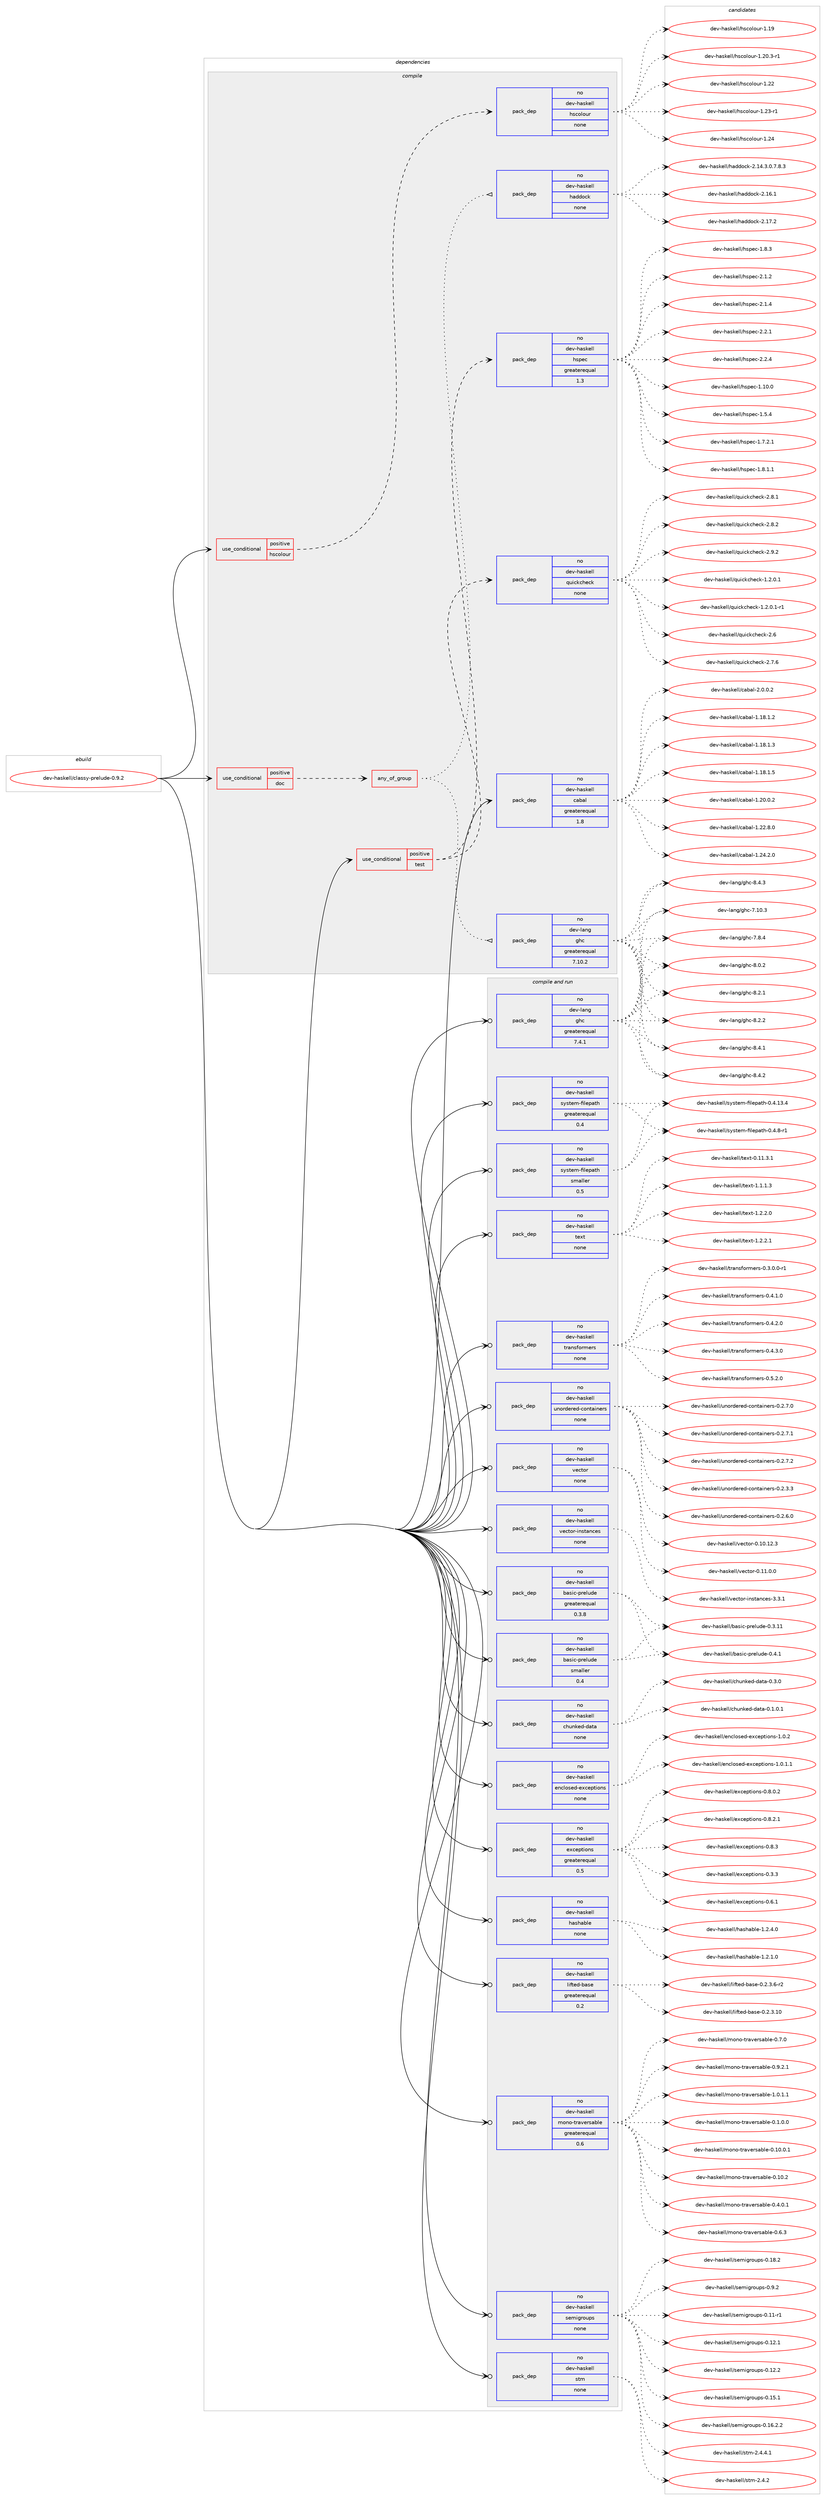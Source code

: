 digraph prolog {

# *************
# Graph options
# *************

newrank=true;
concentrate=true;
compound=true;
graph [rankdir=LR,fontname=Helvetica,fontsize=10,ranksep=1.5];#, ranksep=2.5, nodesep=0.2];
edge  [arrowhead=vee];
node  [fontname=Helvetica,fontsize=10];

# **********
# The ebuild
# **********

subgraph cluster_leftcol {
color=gray;
rank=same;
label=<<i>ebuild</i>>;
id [label="dev-haskell/classy-prelude-0.9.2", color=red, width=4, href="../dev-haskell/classy-prelude-0.9.2.svg"];
}

# ****************
# The dependencies
# ****************

subgraph cluster_midcol {
color=gray;
label=<<i>dependencies</i>>;
subgraph cluster_compile {
fillcolor="#eeeeee";
style=filled;
label=<<i>compile</i>>;
subgraph cond358997 {
dependency1328866 [label=<<TABLE BORDER="0" CELLBORDER="1" CELLSPACING="0" CELLPADDING="4"><TR><TD ROWSPAN="3" CELLPADDING="10">use_conditional</TD></TR><TR><TD>positive</TD></TR><TR><TD>doc</TD></TR></TABLE>>, shape=none, color=red];
subgraph any20664 {
dependency1328867 [label=<<TABLE BORDER="0" CELLBORDER="1" CELLSPACING="0" CELLPADDING="4"><TR><TD CELLPADDING="10">any_of_group</TD></TR></TABLE>>, shape=none, color=red];subgraph pack948653 {
dependency1328868 [label=<<TABLE BORDER="0" CELLBORDER="1" CELLSPACING="0" CELLPADDING="4" WIDTH="220"><TR><TD ROWSPAN="6" CELLPADDING="30">pack_dep</TD></TR><TR><TD WIDTH="110">no</TD></TR><TR><TD>dev-haskell</TD></TR><TR><TD>haddock</TD></TR><TR><TD>none</TD></TR><TR><TD></TD></TR></TABLE>>, shape=none, color=blue];
}
dependency1328867:e -> dependency1328868:w [weight=20,style="dotted",arrowhead="oinv"];
subgraph pack948654 {
dependency1328869 [label=<<TABLE BORDER="0" CELLBORDER="1" CELLSPACING="0" CELLPADDING="4" WIDTH="220"><TR><TD ROWSPAN="6" CELLPADDING="30">pack_dep</TD></TR><TR><TD WIDTH="110">no</TD></TR><TR><TD>dev-lang</TD></TR><TR><TD>ghc</TD></TR><TR><TD>greaterequal</TD></TR><TR><TD>7.10.2</TD></TR></TABLE>>, shape=none, color=blue];
}
dependency1328867:e -> dependency1328869:w [weight=20,style="dotted",arrowhead="oinv"];
}
dependency1328866:e -> dependency1328867:w [weight=20,style="dashed",arrowhead="vee"];
}
id:e -> dependency1328866:w [weight=20,style="solid",arrowhead="vee"];
subgraph cond358998 {
dependency1328870 [label=<<TABLE BORDER="0" CELLBORDER="1" CELLSPACING="0" CELLPADDING="4"><TR><TD ROWSPAN="3" CELLPADDING="10">use_conditional</TD></TR><TR><TD>positive</TD></TR><TR><TD>hscolour</TD></TR></TABLE>>, shape=none, color=red];
subgraph pack948655 {
dependency1328871 [label=<<TABLE BORDER="0" CELLBORDER="1" CELLSPACING="0" CELLPADDING="4" WIDTH="220"><TR><TD ROWSPAN="6" CELLPADDING="30">pack_dep</TD></TR><TR><TD WIDTH="110">no</TD></TR><TR><TD>dev-haskell</TD></TR><TR><TD>hscolour</TD></TR><TR><TD>none</TD></TR><TR><TD></TD></TR></TABLE>>, shape=none, color=blue];
}
dependency1328870:e -> dependency1328871:w [weight=20,style="dashed",arrowhead="vee"];
}
id:e -> dependency1328870:w [weight=20,style="solid",arrowhead="vee"];
subgraph cond358999 {
dependency1328872 [label=<<TABLE BORDER="0" CELLBORDER="1" CELLSPACING="0" CELLPADDING="4"><TR><TD ROWSPAN="3" CELLPADDING="10">use_conditional</TD></TR><TR><TD>positive</TD></TR><TR><TD>test</TD></TR></TABLE>>, shape=none, color=red];
subgraph pack948656 {
dependency1328873 [label=<<TABLE BORDER="0" CELLBORDER="1" CELLSPACING="0" CELLPADDING="4" WIDTH="220"><TR><TD ROWSPAN="6" CELLPADDING="30">pack_dep</TD></TR><TR><TD WIDTH="110">no</TD></TR><TR><TD>dev-haskell</TD></TR><TR><TD>hspec</TD></TR><TR><TD>greaterequal</TD></TR><TR><TD>1.3</TD></TR></TABLE>>, shape=none, color=blue];
}
dependency1328872:e -> dependency1328873:w [weight=20,style="dashed",arrowhead="vee"];
subgraph pack948657 {
dependency1328874 [label=<<TABLE BORDER="0" CELLBORDER="1" CELLSPACING="0" CELLPADDING="4" WIDTH="220"><TR><TD ROWSPAN="6" CELLPADDING="30">pack_dep</TD></TR><TR><TD WIDTH="110">no</TD></TR><TR><TD>dev-haskell</TD></TR><TR><TD>quickcheck</TD></TR><TR><TD>none</TD></TR><TR><TD></TD></TR></TABLE>>, shape=none, color=blue];
}
dependency1328872:e -> dependency1328874:w [weight=20,style="dashed",arrowhead="vee"];
}
id:e -> dependency1328872:w [weight=20,style="solid",arrowhead="vee"];
subgraph pack948658 {
dependency1328875 [label=<<TABLE BORDER="0" CELLBORDER="1" CELLSPACING="0" CELLPADDING="4" WIDTH="220"><TR><TD ROWSPAN="6" CELLPADDING="30">pack_dep</TD></TR><TR><TD WIDTH="110">no</TD></TR><TR><TD>dev-haskell</TD></TR><TR><TD>cabal</TD></TR><TR><TD>greaterequal</TD></TR><TR><TD>1.8</TD></TR></TABLE>>, shape=none, color=blue];
}
id:e -> dependency1328875:w [weight=20,style="solid",arrowhead="vee"];
}
subgraph cluster_compileandrun {
fillcolor="#eeeeee";
style=filled;
label=<<i>compile and run</i>>;
subgraph pack948659 {
dependency1328876 [label=<<TABLE BORDER="0" CELLBORDER="1" CELLSPACING="0" CELLPADDING="4" WIDTH="220"><TR><TD ROWSPAN="6" CELLPADDING="30">pack_dep</TD></TR><TR><TD WIDTH="110">no</TD></TR><TR><TD>dev-haskell</TD></TR><TR><TD>basic-prelude</TD></TR><TR><TD>greaterequal</TD></TR><TR><TD>0.3.8</TD></TR></TABLE>>, shape=none, color=blue];
}
id:e -> dependency1328876:w [weight=20,style="solid",arrowhead="odotvee"];
subgraph pack948660 {
dependency1328877 [label=<<TABLE BORDER="0" CELLBORDER="1" CELLSPACING="0" CELLPADDING="4" WIDTH="220"><TR><TD ROWSPAN="6" CELLPADDING="30">pack_dep</TD></TR><TR><TD WIDTH="110">no</TD></TR><TR><TD>dev-haskell</TD></TR><TR><TD>basic-prelude</TD></TR><TR><TD>smaller</TD></TR><TR><TD>0.4</TD></TR></TABLE>>, shape=none, color=blue];
}
id:e -> dependency1328877:w [weight=20,style="solid",arrowhead="odotvee"];
subgraph pack948661 {
dependency1328878 [label=<<TABLE BORDER="0" CELLBORDER="1" CELLSPACING="0" CELLPADDING="4" WIDTH="220"><TR><TD ROWSPAN="6" CELLPADDING="30">pack_dep</TD></TR><TR><TD WIDTH="110">no</TD></TR><TR><TD>dev-haskell</TD></TR><TR><TD>chunked-data</TD></TR><TR><TD>none</TD></TR><TR><TD></TD></TR></TABLE>>, shape=none, color=blue];
}
id:e -> dependency1328878:w [weight=20,style="solid",arrowhead="odotvee"];
subgraph pack948662 {
dependency1328879 [label=<<TABLE BORDER="0" CELLBORDER="1" CELLSPACING="0" CELLPADDING="4" WIDTH="220"><TR><TD ROWSPAN="6" CELLPADDING="30">pack_dep</TD></TR><TR><TD WIDTH="110">no</TD></TR><TR><TD>dev-haskell</TD></TR><TR><TD>enclosed-exceptions</TD></TR><TR><TD>none</TD></TR><TR><TD></TD></TR></TABLE>>, shape=none, color=blue];
}
id:e -> dependency1328879:w [weight=20,style="solid",arrowhead="odotvee"];
subgraph pack948663 {
dependency1328880 [label=<<TABLE BORDER="0" CELLBORDER="1" CELLSPACING="0" CELLPADDING="4" WIDTH="220"><TR><TD ROWSPAN="6" CELLPADDING="30">pack_dep</TD></TR><TR><TD WIDTH="110">no</TD></TR><TR><TD>dev-haskell</TD></TR><TR><TD>exceptions</TD></TR><TR><TD>greaterequal</TD></TR><TR><TD>0.5</TD></TR></TABLE>>, shape=none, color=blue];
}
id:e -> dependency1328880:w [weight=20,style="solid",arrowhead="odotvee"];
subgraph pack948664 {
dependency1328881 [label=<<TABLE BORDER="0" CELLBORDER="1" CELLSPACING="0" CELLPADDING="4" WIDTH="220"><TR><TD ROWSPAN="6" CELLPADDING="30">pack_dep</TD></TR><TR><TD WIDTH="110">no</TD></TR><TR><TD>dev-haskell</TD></TR><TR><TD>hashable</TD></TR><TR><TD>none</TD></TR><TR><TD></TD></TR></TABLE>>, shape=none, color=blue];
}
id:e -> dependency1328881:w [weight=20,style="solid",arrowhead="odotvee"];
subgraph pack948665 {
dependency1328882 [label=<<TABLE BORDER="0" CELLBORDER="1" CELLSPACING="0" CELLPADDING="4" WIDTH="220"><TR><TD ROWSPAN="6" CELLPADDING="30">pack_dep</TD></TR><TR><TD WIDTH="110">no</TD></TR><TR><TD>dev-haskell</TD></TR><TR><TD>lifted-base</TD></TR><TR><TD>greaterequal</TD></TR><TR><TD>0.2</TD></TR></TABLE>>, shape=none, color=blue];
}
id:e -> dependency1328882:w [weight=20,style="solid",arrowhead="odotvee"];
subgraph pack948666 {
dependency1328883 [label=<<TABLE BORDER="0" CELLBORDER="1" CELLSPACING="0" CELLPADDING="4" WIDTH="220"><TR><TD ROWSPAN="6" CELLPADDING="30">pack_dep</TD></TR><TR><TD WIDTH="110">no</TD></TR><TR><TD>dev-haskell</TD></TR><TR><TD>mono-traversable</TD></TR><TR><TD>greaterequal</TD></TR><TR><TD>0.6</TD></TR></TABLE>>, shape=none, color=blue];
}
id:e -> dependency1328883:w [weight=20,style="solid",arrowhead="odotvee"];
subgraph pack948667 {
dependency1328884 [label=<<TABLE BORDER="0" CELLBORDER="1" CELLSPACING="0" CELLPADDING="4" WIDTH="220"><TR><TD ROWSPAN="6" CELLPADDING="30">pack_dep</TD></TR><TR><TD WIDTH="110">no</TD></TR><TR><TD>dev-haskell</TD></TR><TR><TD>semigroups</TD></TR><TR><TD>none</TD></TR><TR><TD></TD></TR></TABLE>>, shape=none, color=blue];
}
id:e -> dependency1328884:w [weight=20,style="solid",arrowhead="odotvee"];
subgraph pack948668 {
dependency1328885 [label=<<TABLE BORDER="0" CELLBORDER="1" CELLSPACING="0" CELLPADDING="4" WIDTH="220"><TR><TD ROWSPAN="6" CELLPADDING="30">pack_dep</TD></TR><TR><TD WIDTH="110">no</TD></TR><TR><TD>dev-haskell</TD></TR><TR><TD>stm</TD></TR><TR><TD>none</TD></TR><TR><TD></TD></TR></TABLE>>, shape=none, color=blue];
}
id:e -> dependency1328885:w [weight=20,style="solid",arrowhead="odotvee"];
subgraph pack948669 {
dependency1328886 [label=<<TABLE BORDER="0" CELLBORDER="1" CELLSPACING="0" CELLPADDING="4" WIDTH="220"><TR><TD ROWSPAN="6" CELLPADDING="30">pack_dep</TD></TR><TR><TD WIDTH="110">no</TD></TR><TR><TD>dev-haskell</TD></TR><TR><TD>system-filepath</TD></TR><TR><TD>greaterequal</TD></TR><TR><TD>0.4</TD></TR></TABLE>>, shape=none, color=blue];
}
id:e -> dependency1328886:w [weight=20,style="solid",arrowhead="odotvee"];
subgraph pack948670 {
dependency1328887 [label=<<TABLE BORDER="0" CELLBORDER="1" CELLSPACING="0" CELLPADDING="4" WIDTH="220"><TR><TD ROWSPAN="6" CELLPADDING="30">pack_dep</TD></TR><TR><TD WIDTH="110">no</TD></TR><TR><TD>dev-haskell</TD></TR><TR><TD>system-filepath</TD></TR><TR><TD>smaller</TD></TR><TR><TD>0.5</TD></TR></TABLE>>, shape=none, color=blue];
}
id:e -> dependency1328887:w [weight=20,style="solid",arrowhead="odotvee"];
subgraph pack948671 {
dependency1328888 [label=<<TABLE BORDER="0" CELLBORDER="1" CELLSPACING="0" CELLPADDING="4" WIDTH="220"><TR><TD ROWSPAN="6" CELLPADDING="30">pack_dep</TD></TR><TR><TD WIDTH="110">no</TD></TR><TR><TD>dev-haskell</TD></TR><TR><TD>text</TD></TR><TR><TD>none</TD></TR><TR><TD></TD></TR></TABLE>>, shape=none, color=blue];
}
id:e -> dependency1328888:w [weight=20,style="solid",arrowhead="odotvee"];
subgraph pack948672 {
dependency1328889 [label=<<TABLE BORDER="0" CELLBORDER="1" CELLSPACING="0" CELLPADDING="4" WIDTH="220"><TR><TD ROWSPAN="6" CELLPADDING="30">pack_dep</TD></TR><TR><TD WIDTH="110">no</TD></TR><TR><TD>dev-haskell</TD></TR><TR><TD>transformers</TD></TR><TR><TD>none</TD></TR><TR><TD></TD></TR></TABLE>>, shape=none, color=blue];
}
id:e -> dependency1328889:w [weight=20,style="solid",arrowhead="odotvee"];
subgraph pack948673 {
dependency1328890 [label=<<TABLE BORDER="0" CELLBORDER="1" CELLSPACING="0" CELLPADDING="4" WIDTH="220"><TR><TD ROWSPAN="6" CELLPADDING="30">pack_dep</TD></TR><TR><TD WIDTH="110">no</TD></TR><TR><TD>dev-haskell</TD></TR><TR><TD>unordered-containers</TD></TR><TR><TD>none</TD></TR><TR><TD></TD></TR></TABLE>>, shape=none, color=blue];
}
id:e -> dependency1328890:w [weight=20,style="solid",arrowhead="odotvee"];
subgraph pack948674 {
dependency1328891 [label=<<TABLE BORDER="0" CELLBORDER="1" CELLSPACING="0" CELLPADDING="4" WIDTH="220"><TR><TD ROWSPAN="6" CELLPADDING="30">pack_dep</TD></TR><TR><TD WIDTH="110">no</TD></TR><TR><TD>dev-haskell</TD></TR><TR><TD>vector</TD></TR><TR><TD>none</TD></TR><TR><TD></TD></TR></TABLE>>, shape=none, color=blue];
}
id:e -> dependency1328891:w [weight=20,style="solid",arrowhead="odotvee"];
subgraph pack948675 {
dependency1328892 [label=<<TABLE BORDER="0" CELLBORDER="1" CELLSPACING="0" CELLPADDING="4" WIDTH="220"><TR><TD ROWSPAN="6" CELLPADDING="30">pack_dep</TD></TR><TR><TD WIDTH="110">no</TD></TR><TR><TD>dev-haskell</TD></TR><TR><TD>vector-instances</TD></TR><TR><TD>none</TD></TR><TR><TD></TD></TR></TABLE>>, shape=none, color=blue];
}
id:e -> dependency1328892:w [weight=20,style="solid",arrowhead="odotvee"];
subgraph pack948676 {
dependency1328893 [label=<<TABLE BORDER="0" CELLBORDER="1" CELLSPACING="0" CELLPADDING="4" WIDTH="220"><TR><TD ROWSPAN="6" CELLPADDING="30">pack_dep</TD></TR><TR><TD WIDTH="110">no</TD></TR><TR><TD>dev-lang</TD></TR><TR><TD>ghc</TD></TR><TR><TD>greaterequal</TD></TR><TR><TD>7.4.1</TD></TR></TABLE>>, shape=none, color=blue];
}
id:e -> dependency1328893:w [weight=20,style="solid",arrowhead="odotvee"];
}
subgraph cluster_run {
fillcolor="#eeeeee";
style=filled;
label=<<i>run</i>>;
}
}

# **************
# The candidates
# **************

subgraph cluster_choices {
rank=same;
color=gray;
label=<<i>candidates</i>>;

subgraph choice948653 {
color=black;
nodesep=1;
choice1001011184510497115107101108108471049710010011199107455046495246514648465546564651 [label="dev-haskell/haddock-2.14.3.0.7.8.3", color=red, width=4,href="../dev-haskell/haddock-2.14.3.0.7.8.3.svg"];
choice100101118451049711510710110810847104971001001119910745504649544649 [label="dev-haskell/haddock-2.16.1", color=red, width=4,href="../dev-haskell/haddock-2.16.1.svg"];
choice100101118451049711510710110810847104971001001119910745504649554650 [label="dev-haskell/haddock-2.17.2", color=red, width=4,href="../dev-haskell/haddock-2.17.2.svg"];
dependency1328868:e -> choice1001011184510497115107101108108471049710010011199107455046495246514648465546564651:w [style=dotted,weight="100"];
dependency1328868:e -> choice100101118451049711510710110810847104971001001119910745504649544649:w [style=dotted,weight="100"];
dependency1328868:e -> choice100101118451049711510710110810847104971001001119910745504649554650:w [style=dotted,weight="100"];
}
subgraph choice948654 {
color=black;
nodesep=1;
choice1001011184510897110103471031049945554649484651 [label="dev-lang/ghc-7.10.3", color=red, width=4,href="../dev-lang/ghc-7.10.3.svg"];
choice10010111845108971101034710310499455546564652 [label="dev-lang/ghc-7.8.4", color=red, width=4,href="../dev-lang/ghc-7.8.4.svg"];
choice10010111845108971101034710310499455646484650 [label="dev-lang/ghc-8.0.2", color=red, width=4,href="../dev-lang/ghc-8.0.2.svg"];
choice10010111845108971101034710310499455646504649 [label="dev-lang/ghc-8.2.1", color=red, width=4,href="../dev-lang/ghc-8.2.1.svg"];
choice10010111845108971101034710310499455646504650 [label="dev-lang/ghc-8.2.2", color=red, width=4,href="../dev-lang/ghc-8.2.2.svg"];
choice10010111845108971101034710310499455646524649 [label="dev-lang/ghc-8.4.1", color=red, width=4,href="../dev-lang/ghc-8.4.1.svg"];
choice10010111845108971101034710310499455646524650 [label="dev-lang/ghc-8.4.2", color=red, width=4,href="../dev-lang/ghc-8.4.2.svg"];
choice10010111845108971101034710310499455646524651 [label="dev-lang/ghc-8.4.3", color=red, width=4,href="../dev-lang/ghc-8.4.3.svg"];
dependency1328869:e -> choice1001011184510897110103471031049945554649484651:w [style=dotted,weight="100"];
dependency1328869:e -> choice10010111845108971101034710310499455546564652:w [style=dotted,weight="100"];
dependency1328869:e -> choice10010111845108971101034710310499455646484650:w [style=dotted,weight="100"];
dependency1328869:e -> choice10010111845108971101034710310499455646504649:w [style=dotted,weight="100"];
dependency1328869:e -> choice10010111845108971101034710310499455646504650:w [style=dotted,weight="100"];
dependency1328869:e -> choice10010111845108971101034710310499455646524649:w [style=dotted,weight="100"];
dependency1328869:e -> choice10010111845108971101034710310499455646524650:w [style=dotted,weight="100"];
dependency1328869:e -> choice10010111845108971101034710310499455646524651:w [style=dotted,weight="100"];
}
subgraph choice948655 {
color=black;
nodesep=1;
choice100101118451049711510710110810847104115991111081111171144549464957 [label="dev-haskell/hscolour-1.19", color=red, width=4,href="../dev-haskell/hscolour-1.19.svg"];
choice10010111845104971151071011081084710411599111108111117114454946504846514511449 [label="dev-haskell/hscolour-1.20.3-r1", color=red, width=4,href="../dev-haskell/hscolour-1.20.3-r1.svg"];
choice100101118451049711510710110810847104115991111081111171144549465050 [label="dev-haskell/hscolour-1.22", color=red, width=4,href="../dev-haskell/hscolour-1.22.svg"];
choice1001011184510497115107101108108471041159911110811111711445494650514511449 [label="dev-haskell/hscolour-1.23-r1", color=red, width=4,href="../dev-haskell/hscolour-1.23-r1.svg"];
choice100101118451049711510710110810847104115991111081111171144549465052 [label="dev-haskell/hscolour-1.24", color=red, width=4,href="../dev-haskell/hscolour-1.24.svg"];
dependency1328871:e -> choice100101118451049711510710110810847104115991111081111171144549464957:w [style=dotted,weight="100"];
dependency1328871:e -> choice10010111845104971151071011081084710411599111108111117114454946504846514511449:w [style=dotted,weight="100"];
dependency1328871:e -> choice100101118451049711510710110810847104115991111081111171144549465050:w [style=dotted,weight="100"];
dependency1328871:e -> choice1001011184510497115107101108108471041159911110811111711445494650514511449:w [style=dotted,weight="100"];
dependency1328871:e -> choice100101118451049711510710110810847104115991111081111171144549465052:w [style=dotted,weight="100"];
}
subgraph choice948656 {
color=black;
nodesep=1;
choice1001011184510497115107101108108471041151121019945494649484648 [label="dev-haskell/hspec-1.10.0", color=red, width=4,href="../dev-haskell/hspec-1.10.0.svg"];
choice10010111845104971151071011081084710411511210199454946534652 [label="dev-haskell/hspec-1.5.4", color=red, width=4,href="../dev-haskell/hspec-1.5.4.svg"];
choice100101118451049711510710110810847104115112101994549465546504649 [label="dev-haskell/hspec-1.7.2.1", color=red, width=4,href="../dev-haskell/hspec-1.7.2.1.svg"];
choice100101118451049711510710110810847104115112101994549465646494649 [label="dev-haskell/hspec-1.8.1.1", color=red, width=4,href="../dev-haskell/hspec-1.8.1.1.svg"];
choice10010111845104971151071011081084710411511210199454946564651 [label="dev-haskell/hspec-1.8.3", color=red, width=4,href="../dev-haskell/hspec-1.8.3.svg"];
choice10010111845104971151071011081084710411511210199455046494650 [label="dev-haskell/hspec-2.1.2", color=red, width=4,href="../dev-haskell/hspec-2.1.2.svg"];
choice10010111845104971151071011081084710411511210199455046494652 [label="dev-haskell/hspec-2.1.4", color=red, width=4,href="../dev-haskell/hspec-2.1.4.svg"];
choice10010111845104971151071011081084710411511210199455046504649 [label="dev-haskell/hspec-2.2.1", color=red, width=4,href="../dev-haskell/hspec-2.2.1.svg"];
choice10010111845104971151071011081084710411511210199455046504652 [label="dev-haskell/hspec-2.2.4", color=red, width=4,href="../dev-haskell/hspec-2.2.4.svg"];
dependency1328873:e -> choice1001011184510497115107101108108471041151121019945494649484648:w [style=dotted,weight="100"];
dependency1328873:e -> choice10010111845104971151071011081084710411511210199454946534652:w [style=dotted,weight="100"];
dependency1328873:e -> choice100101118451049711510710110810847104115112101994549465546504649:w [style=dotted,weight="100"];
dependency1328873:e -> choice100101118451049711510710110810847104115112101994549465646494649:w [style=dotted,weight="100"];
dependency1328873:e -> choice10010111845104971151071011081084710411511210199454946564651:w [style=dotted,weight="100"];
dependency1328873:e -> choice10010111845104971151071011081084710411511210199455046494650:w [style=dotted,weight="100"];
dependency1328873:e -> choice10010111845104971151071011081084710411511210199455046494652:w [style=dotted,weight="100"];
dependency1328873:e -> choice10010111845104971151071011081084710411511210199455046504649:w [style=dotted,weight="100"];
dependency1328873:e -> choice10010111845104971151071011081084710411511210199455046504652:w [style=dotted,weight="100"];
}
subgraph choice948657 {
color=black;
nodesep=1;
choice1001011184510497115107101108108471131171059910799104101991074549465046484649 [label="dev-haskell/quickcheck-1.2.0.1", color=red, width=4,href="../dev-haskell/quickcheck-1.2.0.1.svg"];
choice10010111845104971151071011081084711311710599107991041019910745494650464846494511449 [label="dev-haskell/quickcheck-1.2.0.1-r1", color=red, width=4,href="../dev-haskell/quickcheck-1.2.0.1-r1.svg"];
choice10010111845104971151071011081084711311710599107991041019910745504654 [label="dev-haskell/quickcheck-2.6", color=red, width=4,href="../dev-haskell/quickcheck-2.6.svg"];
choice100101118451049711510710110810847113117105991079910410199107455046554654 [label="dev-haskell/quickcheck-2.7.6", color=red, width=4,href="../dev-haskell/quickcheck-2.7.6.svg"];
choice100101118451049711510710110810847113117105991079910410199107455046564649 [label="dev-haskell/quickcheck-2.8.1", color=red, width=4,href="../dev-haskell/quickcheck-2.8.1.svg"];
choice100101118451049711510710110810847113117105991079910410199107455046564650 [label="dev-haskell/quickcheck-2.8.2", color=red, width=4,href="../dev-haskell/quickcheck-2.8.2.svg"];
choice100101118451049711510710110810847113117105991079910410199107455046574650 [label="dev-haskell/quickcheck-2.9.2", color=red, width=4,href="../dev-haskell/quickcheck-2.9.2.svg"];
dependency1328874:e -> choice1001011184510497115107101108108471131171059910799104101991074549465046484649:w [style=dotted,weight="100"];
dependency1328874:e -> choice10010111845104971151071011081084711311710599107991041019910745494650464846494511449:w [style=dotted,weight="100"];
dependency1328874:e -> choice10010111845104971151071011081084711311710599107991041019910745504654:w [style=dotted,weight="100"];
dependency1328874:e -> choice100101118451049711510710110810847113117105991079910410199107455046554654:w [style=dotted,weight="100"];
dependency1328874:e -> choice100101118451049711510710110810847113117105991079910410199107455046564649:w [style=dotted,weight="100"];
dependency1328874:e -> choice100101118451049711510710110810847113117105991079910410199107455046564650:w [style=dotted,weight="100"];
dependency1328874:e -> choice100101118451049711510710110810847113117105991079910410199107455046574650:w [style=dotted,weight="100"];
}
subgraph choice948658 {
color=black;
nodesep=1;
choice10010111845104971151071011081084799979897108454946495646494650 [label="dev-haskell/cabal-1.18.1.2", color=red, width=4,href="../dev-haskell/cabal-1.18.1.2.svg"];
choice10010111845104971151071011081084799979897108454946495646494651 [label="dev-haskell/cabal-1.18.1.3", color=red, width=4,href="../dev-haskell/cabal-1.18.1.3.svg"];
choice10010111845104971151071011081084799979897108454946495646494653 [label="dev-haskell/cabal-1.18.1.5", color=red, width=4,href="../dev-haskell/cabal-1.18.1.5.svg"];
choice10010111845104971151071011081084799979897108454946504846484650 [label="dev-haskell/cabal-1.20.0.2", color=red, width=4,href="../dev-haskell/cabal-1.20.0.2.svg"];
choice10010111845104971151071011081084799979897108454946505046564648 [label="dev-haskell/cabal-1.22.8.0", color=red, width=4,href="../dev-haskell/cabal-1.22.8.0.svg"];
choice10010111845104971151071011081084799979897108454946505246504648 [label="dev-haskell/cabal-1.24.2.0", color=red, width=4,href="../dev-haskell/cabal-1.24.2.0.svg"];
choice100101118451049711510710110810847999798971084550464846484650 [label="dev-haskell/cabal-2.0.0.2", color=red, width=4,href="../dev-haskell/cabal-2.0.0.2.svg"];
dependency1328875:e -> choice10010111845104971151071011081084799979897108454946495646494650:w [style=dotted,weight="100"];
dependency1328875:e -> choice10010111845104971151071011081084799979897108454946495646494651:w [style=dotted,weight="100"];
dependency1328875:e -> choice10010111845104971151071011081084799979897108454946495646494653:w [style=dotted,weight="100"];
dependency1328875:e -> choice10010111845104971151071011081084799979897108454946504846484650:w [style=dotted,weight="100"];
dependency1328875:e -> choice10010111845104971151071011081084799979897108454946505046564648:w [style=dotted,weight="100"];
dependency1328875:e -> choice10010111845104971151071011081084799979897108454946505246504648:w [style=dotted,weight="100"];
dependency1328875:e -> choice100101118451049711510710110810847999798971084550464846484650:w [style=dotted,weight="100"];
}
subgraph choice948659 {
color=black;
nodesep=1;
choice1001011184510497115107101108108479897115105994511211410110811710010145484651464949 [label="dev-haskell/basic-prelude-0.3.11", color=red, width=4,href="../dev-haskell/basic-prelude-0.3.11.svg"];
choice10010111845104971151071011081084798971151059945112114101108117100101454846524649 [label="dev-haskell/basic-prelude-0.4.1", color=red, width=4,href="../dev-haskell/basic-prelude-0.4.1.svg"];
dependency1328876:e -> choice1001011184510497115107101108108479897115105994511211410110811710010145484651464949:w [style=dotted,weight="100"];
dependency1328876:e -> choice10010111845104971151071011081084798971151059945112114101108117100101454846524649:w [style=dotted,weight="100"];
}
subgraph choice948660 {
color=black;
nodesep=1;
choice1001011184510497115107101108108479897115105994511211410110811710010145484651464949 [label="dev-haskell/basic-prelude-0.3.11", color=red, width=4,href="../dev-haskell/basic-prelude-0.3.11.svg"];
choice10010111845104971151071011081084798971151059945112114101108117100101454846524649 [label="dev-haskell/basic-prelude-0.4.1", color=red, width=4,href="../dev-haskell/basic-prelude-0.4.1.svg"];
dependency1328877:e -> choice1001011184510497115107101108108479897115105994511211410110811710010145484651464949:w [style=dotted,weight="100"];
dependency1328877:e -> choice10010111845104971151071011081084798971151059945112114101108117100101454846524649:w [style=dotted,weight="100"];
}
subgraph choice948661 {
color=black;
nodesep=1;
choice100101118451049711510710110810847991041171101071011004510097116974548464946484649 [label="dev-haskell/chunked-data-0.1.0.1", color=red, width=4,href="../dev-haskell/chunked-data-0.1.0.1.svg"];
choice10010111845104971151071011081084799104117110107101100451009711697454846514648 [label="dev-haskell/chunked-data-0.3.0", color=red, width=4,href="../dev-haskell/chunked-data-0.3.0.svg"];
dependency1328878:e -> choice100101118451049711510710110810847991041171101071011004510097116974548464946484649:w [style=dotted,weight="100"];
dependency1328878:e -> choice10010111845104971151071011081084799104117110107101100451009711697454846514648:w [style=dotted,weight="100"];
}
subgraph choice948662 {
color=black;
nodesep=1;
choice1001011184510497115107101108108471011109910811111510110045101120991011121161051111101154549464846494649 [label="dev-haskell/enclosed-exceptions-1.0.1.1", color=red, width=4,href="../dev-haskell/enclosed-exceptions-1.0.1.1.svg"];
choice100101118451049711510710110810847101110991081111151011004510112099101112116105111110115454946484650 [label="dev-haskell/enclosed-exceptions-1.0.2", color=red, width=4,href="../dev-haskell/enclosed-exceptions-1.0.2.svg"];
dependency1328879:e -> choice1001011184510497115107101108108471011109910811111510110045101120991011121161051111101154549464846494649:w [style=dotted,weight="100"];
dependency1328879:e -> choice100101118451049711510710110810847101110991081111151011004510112099101112116105111110115454946484650:w [style=dotted,weight="100"];
}
subgraph choice948663 {
color=black;
nodesep=1;
choice10010111845104971151071011081084710112099101112116105111110115454846514651 [label="dev-haskell/exceptions-0.3.3", color=red, width=4,href="../dev-haskell/exceptions-0.3.3.svg"];
choice10010111845104971151071011081084710112099101112116105111110115454846544649 [label="dev-haskell/exceptions-0.6.1", color=red, width=4,href="../dev-haskell/exceptions-0.6.1.svg"];
choice100101118451049711510710110810847101120991011121161051111101154548465646484650 [label="dev-haskell/exceptions-0.8.0.2", color=red, width=4,href="../dev-haskell/exceptions-0.8.0.2.svg"];
choice100101118451049711510710110810847101120991011121161051111101154548465646504649 [label="dev-haskell/exceptions-0.8.2.1", color=red, width=4,href="../dev-haskell/exceptions-0.8.2.1.svg"];
choice10010111845104971151071011081084710112099101112116105111110115454846564651 [label="dev-haskell/exceptions-0.8.3", color=red, width=4,href="../dev-haskell/exceptions-0.8.3.svg"];
dependency1328880:e -> choice10010111845104971151071011081084710112099101112116105111110115454846514651:w [style=dotted,weight="100"];
dependency1328880:e -> choice10010111845104971151071011081084710112099101112116105111110115454846544649:w [style=dotted,weight="100"];
dependency1328880:e -> choice100101118451049711510710110810847101120991011121161051111101154548465646484650:w [style=dotted,weight="100"];
dependency1328880:e -> choice100101118451049711510710110810847101120991011121161051111101154548465646504649:w [style=dotted,weight="100"];
dependency1328880:e -> choice10010111845104971151071011081084710112099101112116105111110115454846564651:w [style=dotted,weight="100"];
}
subgraph choice948664 {
color=black;
nodesep=1;
choice1001011184510497115107101108108471049711510497981081014549465046494648 [label="dev-haskell/hashable-1.2.1.0", color=red, width=4,href="../dev-haskell/hashable-1.2.1.0.svg"];
choice1001011184510497115107101108108471049711510497981081014549465046524648 [label="dev-haskell/hashable-1.2.4.0", color=red, width=4,href="../dev-haskell/hashable-1.2.4.0.svg"];
dependency1328881:e -> choice1001011184510497115107101108108471049711510497981081014549465046494648:w [style=dotted,weight="100"];
dependency1328881:e -> choice1001011184510497115107101108108471049711510497981081014549465046524648:w [style=dotted,weight="100"];
}
subgraph choice948665 {
color=black;
nodesep=1;
choice100101118451049711510710110810847108105102116101100459897115101454846504651464948 [label="dev-haskell/lifted-base-0.2.3.10", color=red, width=4,href="../dev-haskell/lifted-base-0.2.3.10.svg"];
choice10010111845104971151071011081084710810510211610110045989711510145484650465146544511450 [label="dev-haskell/lifted-base-0.2.3.6-r2", color=red, width=4,href="../dev-haskell/lifted-base-0.2.3.6-r2.svg"];
dependency1328882:e -> choice100101118451049711510710110810847108105102116101100459897115101454846504651464948:w [style=dotted,weight="100"];
dependency1328882:e -> choice10010111845104971151071011081084710810510211610110045989711510145484650465146544511450:w [style=dotted,weight="100"];
}
subgraph choice948666 {
color=black;
nodesep=1;
choice100101118451049711510710110810847109111110111451161149711810111411597981081014548464946484648 [label="dev-haskell/mono-traversable-0.1.0.0", color=red, width=4,href="../dev-haskell/mono-traversable-0.1.0.0.svg"];
choice10010111845104971151071011081084710911111011145116114971181011141159798108101454846494846484649 [label="dev-haskell/mono-traversable-0.10.0.1", color=red, width=4,href="../dev-haskell/mono-traversable-0.10.0.1.svg"];
choice1001011184510497115107101108108471091111101114511611497118101114115979810810145484649484650 [label="dev-haskell/mono-traversable-0.10.2", color=red, width=4,href="../dev-haskell/mono-traversable-0.10.2.svg"];
choice100101118451049711510710110810847109111110111451161149711810111411597981081014548465246484649 [label="dev-haskell/mono-traversable-0.4.0.1", color=red, width=4,href="../dev-haskell/mono-traversable-0.4.0.1.svg"];
choice10010111845104971151071011081084710911111011145116114971181011141159798108101454846544651 [label="dev-haskell/mono-traversable-0.6.3", color=red, width=4,href="../dev-haskell/mono-traversable-0.6.3.svg"];
choice10010111845104971151071011081084710911111011145116114971181011141159798108101454846554648 [label="dev-haskell/mono-traversable-0.7.0", color=red, width=4,href="../dev-haskell/mono-traversable-0.7.0.svg"];
choice100101118451049711510710110810847109111110111451161149711810111411597981081014548465746504649 [label="dev-haskell/mono-traversable-0.9.2.1", color=red, width=4,href="../dev-haskell/mono-traversable-0.9.2.1.svg"];
choice100101118451049711510710110810847109111110111451161149711810111411597981081014549464846494649 [label="dev-haskell/mono-traversable-1.0.1.1", color=red, width=4,href="../dev-haskell/mono-traversable-1.0.1.1.svg"];
dependency1328883:e -> choice100101118451049711510710110810847109111110111451161149711810111411597981081014548464946484648:w [style=dotted,weight="100"];
dependency1328883:e -> choice10010111845104971151071011081084710911111011145116114971181011141159798108101454846494846484649:w [style=dotted,weight="100"];
dependency1328883:e -> choice1001011184510497115107101108108471091111101114511611497118101114115979810810145484649484650:w [style=dotted,weight="100"];
dependency1328883:e -> choice100101118451049711510710110810847109111110111451161149711810111411597981081014548465246484649:w [style=dotted,weight="100"];
dependency1328883:e -> choice10010111845104971151071011081084710911111011145116114971181011141159798108101454846544651:w [style=dotted,weight="100"];
dependency1328883:e -> choice10010111845104971151071011081084710911111011145116114971181011141159798108101454846554648:w [style=dotted,weight="100"];
dependency1328883:e -> choice100101118451049711510710110810847109111110111451161149711810111411597981081014548465746504649:w [style=dotted,weight="100"];
dependency1328883:e -> choice100101118451049711510710110810847109111110111451161149711810111411597981081014549464846494649:w [style=dotted,weight="100"];
}
subgraph choice948667 {
color=black;
nodesep=1;
choice10010111845104971151071011081084711510110910510311411111711211545484649494511449 [label="dev-haskell/semigroups-0.11-r1", color=red, width=4,href="../dev-haskell/semigroups-0.11-r1.svg"];
choice10010111845104971151071011081084711510110910510311411111711211545484649504649 [label="dev-haskell/semigroups-0.12.1", color=red, width=4,href="../dev-haskell/semigroups-0.12.1.svg"];
choice10010111845104971151071011081084711510110910510311411111711211545484649504650 [label="dev-haskell/semigroups-0.12.2", color=red, width=4,href="../dev-haskell/semigroups-0.12.2.svg"];
choice10010111845104971151071011081084711510110910510311411111711211545484649534649 [label="dev-haskell/semigroups-0.15.1", color=red, width=4,href="../dev-haskell/semigroups-0.15.1.svg"];
choice100101118451049711510710110810847115101109105103114111117112115454846495446504650 [label="dev-haskell/semigroups-0.16.2.2", color=red, width=4,href="../dev-haskell/semigroups-0.16.2.2.svg"];
choice10010111845104971151071011081084711510110910510311411111711211545484649564650 [label="dev-haskell/semigroups-0.18.2", color=red, width=4,href="../dev-haskell/semigroups-0.18.2.svg"];
choice100101118451049711510710110810847115101109105103114111117112115454846574650 [label="dev-haskell/semigroups-0.9.2", color=red, width=4,href="../dev-haskell/semigroups-0.9.2.svg"];
dependency1328884:e -> choice10010111845104971151071011081084711510110910510311411111711211545484649494511449:w [style=dotted,weight="100"];
dependency1328884:e -> choice10010111845104971151071011081084711510110910510311411111711211545484649504649:w [style=dotted,weight="100"];
dependency1328884:e -> choice10010111845104971151071011081084711510110910510311411111711211545484649504650:w [style=dotted,weight="100"];
dependency1328884:e -> choice10010111845104971151071011081084711510110910510311411111711211545484649534649:w [style=dotted,weight="100"];
dependency1328884:e -> choice100101118451049711510710110810847115101109105103114111117112115454846495446504650:w [style=dotted,weight="100"];
dependency1328884:e -> choice10010111845104971151071011081084711510110910510311411111711211545484649564650:w [style=dotted,weight="100"];
dependency1328884:e -> choice100101118451049711510710110810847115101109105103114111117112115454846574650:w [style=dotted,weight="100"];
}
subgraph choice948668 {
color=black;
nodesep=1;
choice100101118451049711510710110810847115116109455046524650 [label="dev-haskell/stm-2.4.2", color=red, width=4,href="../dev-haskell/stm-2.4.2.svg"];
choice1001011184510497115107101108108471151161094550465246524649 [label="dev-haskell/stm-2.4.4.1", color=red, width=4,href="../dev-haskell/stm-2.4.4.1.svg"];
dependency1328885:e -> choice100101118451049711510710110810847115116109455046524650:w [style=dotted,weight="100"];
dependency1328885:e -> choice1001011184510497115107101108108471151161094550465246524649:w [style=dotted,weight="100"];
}
subgraph choice948669 {
color=black;
nodesep=1;
choice1001011184510497115107101108108471151211151161011094510210510810111297116104454846524649514652 [label="dev-haskell/system-filepath-0.4.13.4", color=red, width=4,href="../dev-haskell/system-filepath-0.4.13.4.svg"];
choice10010111845104971151071011081084711512111511610110945102105108101112971161044548465246564511449 [label="dev-haskell/system-filepath-0.4.8-r1", color=red, width=4,href="../dev-haskell/system-filepath-0.4.8-r1.svg"];
dependency1328886:e -> choice1001011184510497115107101108108471151211151161011094510210510810111297116104454846524649514652:w [style=dotted,weight="100"];
dependency1328886:e -> choice10010111845104971151071011081084711512111511610110945102105108101112971161044548465246564511449:w [style=dotted,weight="100"];
}
subgraph choice948670 {
color=black;
nodesep=1;
choice1001011184510497115107101108108471151211151161011094510210510810111297116104454846524649514652 [label="dev-haskell/system-filepath-0.4.13.4", color=red, width=4,href="../dev-haskell/system-filepath-0.4.13.4.svg"];
choice10010111845104971151071011081084711512111511610110945102105108101112971161044548465246564511449 [label="dev-haskell/system-filepath-0.4.8-r1", color=red, width=4,href="../dev-haskell/system-filepath-0.4.8-r1.svg"];
dependency1328887:e -> choice1001011184510497115107101108108471151211151161011094510210510810111297116104454846524649514652:w [style=dotted,weight="100"];
dependency1328887:e -> choice10010111845104971151071011081084711512111511610110945102105108101112971161044548465246564511449:w [style=dotted,weight="100"];
}
subgraph choice948671 {
color=black;
nodesep=1;
choice100101118451049711510710110810847116101120116454846494946514649 [label="dev-haskell/text-0.11.3.1", color=red, width=4,href="../dev-haskell/text-0.11.3.1.svg"];
choice1001011184510497115107101108108471161011201164549464946494651 [label="dev-haskell/text-1.1.1.3", color=red, width=4,href="../dev-haskell/text-1.1.1.3.svg"];
choice1001011184510497115107101108108471161011201164549465046504648 [label="dev-haskell/text-1.2.2.0", color=red, width=4,href="../dev-haskell/text-1.2.2.0.svg"];
choice1001011184510497115107101108108471161011201164549465046504649 [label="dev-haskell/text-1.2.2.1", color=red, width=4,href="../dev-haskell/text-1.2.2.1.svg"];
dependency1328888:e -> choice100101118451049711510710110810847116101120116454846494946514649:w [style=dotted,weight="100"];
dependency1328888:e -> choice1001011184510497115107101108108471161011201164549464946494651:w [style=dotted,weight="100"];
dependency1328888:e -> choice1001011184510497115107101108108471161011201164549465046504648:w [style=dotted,weight="100"];
dependency1328888:e -> choice1001011184510497115107101108108471161011201164549465046504649:w [style=dotted,weight="100"];
}
subgraph choice948672 {
color=black;
nodesep=1;
choice1001011184510497115107101108108471161149711011510211111410910111411545484651464846484511449 [label="dev-haskell/transformers-0.3.0.0-r1", color=red, width=4,href="../dev-haskell/transformers-0.3.0.0-r1.svg"];
choice100101118451049711510710110810847116114971101151021111141091011141154548465246494648 [label="dev-haskell/transformers-0.4.1.0", color=red, width=4,href="../dev-haskell/transformers-0.4.1.0.svg"];
choice100101118451049711510710110810847116114971101151021111141091011141154548465246504648 [label="dev-haskell/transformers-0.4.2.0", color=red, width=4,href="../dev-haskell/transformers-0.4.2.0.svg"];
choice100101118451049711510710110810847116114971101151021111141091011141154548465246514648 [label="dev-haskell/transformers-0.4.3.0", color=red, width=4,href="../dev-haskell/transformers-0.4.3.0.svg"];
choice100101118451049711510710110810847116114971101151021111141091011141154548465346504648 [label="dev-haskell/transformers-0.5.2.0", color=red, width=4,href="../dev-haskell/transformers-0.5.2.0.svg"];
dependency1328889:e -> choice1001011184510497115107101108108471161149711011510211111410910111411545484651464846484511449:w [style=dotted,weight="100"];
dependency1328889:e -> choice100101118451049711510710110810847116114971101151021111141091011141154548465246494648:w [style=dotted,weight="100"];
dependency1328889:e -> choice100101118451049711510710110810847116114971101151021111141091011141154548465246504648:w [style=dotted,weight="100"];
dependency1328889:e -> choice100101118451049711510710110810847116114971101151021111141091011141154548465246514648:w [style=dotted,weight="100"];
dependency1328889:e -> choice100101118451049711510710110810847116114971101151021111141091011141154548465346504648:w [style=dotted,weight="100"];
}
subgraph choice948673 {
color=black;
nodesep=1;
choice1001011184510497115107101108108471171101111141001011141011004599111110116971051101011141154548465046514651 [label="dev-haskell/unordered-containers-0.2.3.3", color=red, width=4,href="../dev-haskell/unordered-containers-0.2.3.3.svg"];
choice1001011184510497115107101108108471171101111141001011141011004599111110116971051101011141154548465046544648 [label="dev-haskell/unordered-containers-0.2.6.0", color=red, width=4,href="../dev-haskell/unordered-containers-0.2.6.0.svg"];
choice1001011184510497115107101108108471171101111141001011141011004599111110116971051101011141154548465046554648 [label="dev-haskell/unordered-containers-0.2.7.0", color=red, width=4,href="../dev-haskell/unordered-containers-0.2.7.0.svg"];
choice1001011184510497115107101108108471171101111141001011141011004599111110116971051101011141154548465046554649 [label="dev-haskell/unordered-containers-0.2.7.1", color=red, width=4,href="../dev-haskell/unordered-containers-0.2.7.1.svg"];
choice1001011184510497115107101108108471171101111141001011141011004599111110116971051101011141154548465046554650 [label="dev-haskell/unordered-containers-0.2.7.2", color=red, width=4,href="../dev-haskell/unordered-containers-0.2.7.2.svg"];
dependency1328890:e -> choice1001011184510497115107101108108471171101111141001011141011004599111110116971051101011141154548465046514651:w [style=dotted,weight="100"];
dependency1328890:e -> choice1001011184510497115107101108108471171101111141001011141011004599111110116971051101011141154548465046544648:w [style=dotted,weight="100"];
dependency1328890:e -> choice1001011184510497115107101108108471171101111141001011141011004599111110116971051101011141154548465046554648:w [style=dotted,weight="100"];
dependency1328890:e -> choice1001011184510497115107101108108471171101111141001011141011004599111110116971051101011141154548465046554649:w [style=dotted,weight="100"];
dependency1328890:e -> choice1001011184510497115107101108108471171101111141001011141011004599111110116971051101011141154548465046554650:w [style=dotted,weight="100"];
}
subgraph choice948674 {
color=black;
nodesep=1;
choice1001011184510497115107101108108471181019911611111445484649484649504651 [label="dev-haskell/vector-0.10.12.3", color=red, width=4,href="../dev-haskell/vector-0.10.12.3.svg"];
choice10010111845104971151071011081084711810199116111114454846494946484648 [label="dev-haskell/vector-0.11.0.0", color=red, width=4,href="../dev-haskell/vector-0.11.0.0.svg"];
dependency1328891:e -> choice1001011184510497115107101108108471181019911611111445484649484649504651:w [style=dotted,weight="100"];
dependency1328891:e -> choice10010111845104971151071011081084711810199116111114454846494946484648:w [style=dotted,weight="100"];
}
subgraph choice948675 {
color=black;
nodesep=1;
choice10010111845104971151071011081084711810199116111114451051101151169711099101115455146514649 [label="dev-haskell/vector-instances-3.3.1", color=red, width=4,href="../dev-haskell/vector-instances-3.3.1.svg"];
dependency1328892:e -> choice10010111845104971151071011081084711810199116111114451051101151169711099101115455146514649:w [style=dotted,weight="100"];
}
subgraph choice948676 {
color=black;
nodesep=1;
choice1001011184510897110103471031049945554649484651 [label="dev-lang/ghc-7.10.3", color=red, width=4,href="../dev-lang/ghc-7.10.3.svg"];
choice10010111845108971101034710310499455546564652 [label="dev-lang/ghc-7.8.4", color=red, width=4,href="../dev-lang/ghc-7.8.4.svg"];
choice10010111845108971101034710310499455646484650 [label="dev-lang/ghc-8.0.2", color=red, width=4,href="../dev-lang/ghc-8.0.2.svg"];
choice10010111845108971101034710310499455646504649 [label="dev-lang/ghc-8.2.1", color=red, width=4,href="../dev-lang/ghc-8.2.1.svg"];
choice10010111845108971101034710310499455646504650 [label="dev-lang/ghc-8.2.2", color=red, width=4,href="../dev-lang/ghc-8.2.2.svg"];
choice10010111845108971101034710310499455646524649 [label="dev-lang/ghc-8.4.1", color=red, width=4,href="../dev-lang/ghc-8.4.1.svg"];
choice10010111845108971101034710310499455646524650 [label="dev-lang/ghc-8.4.2", color=red, width=4,href="../dev-lang/ghc-8.4.2.svg"];
choice10010111845108971101034710310499455646524651 [label="dev-lang/ghc-8.4.3", color=red, width=4,href="../dev-lang/ghc-8.4.3.svg"];
dependency1328893:e -> choice1001011184510897110103471031049945554649484651:w [style=dotted,weight="100"];
dependency1328893:e -> choice10010111845108971101034710310499455546564652:w [style=dotted,weight="100"];
dependency1328893:e -> choice10010111845108971101034710310499455646484650:w [style=dotted,weight="100"];
dependency1328893:e -> choice10010111845108971101034710310499455646504649:w [style=dotted,weight="100"];
dependency1328893:e -> choice10010111845108971101034710310499455646504650:w [style=dotted,weight="100"];
dependency1328893:e -> choice10010111845108971101034710310499455646524649:w [style=dotted,weight="100"];
dependency1328893:e -> choice10010111845108971101034710310499455646524650:w [style=dotted,weight="100"];
dependency1328893:e -> choice10010111845108971101034710310499455646524651:w [style=dotted,weight="100"];
}
}

}
